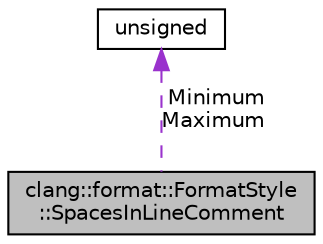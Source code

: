 digraph "clang::format::FormatStyle::SpacesInLineComment"
{
 // LATEX_PDF_SIZE
  bgcolor="transparent";
  edge [fontname="Helvetica",fontsize="10",labelfontname="Helvetica",labelfontsize="10"];
  node [fontname="Helvetica",fontsize="10",shape=record];
  Node1 [label="clang::format::FormatStyle\l::SpacesInLineComment",height=0.2,width=0.4,color="black", fillcolor="grey75", style="filled", fontcolor="black",tooltip="Control of spaces within a single line comment."];
  Node2 -> Node1 [dir="back",color="darkorchid3",fontsize="10",style="dashed",label=" Minimum\nMaximum" ,fontname="Helvetica"];
  Node2 [label="unsigned",height=0.2,width=0.4,color="black",URL="$classunsigned.html",tooltip=" "];
}
